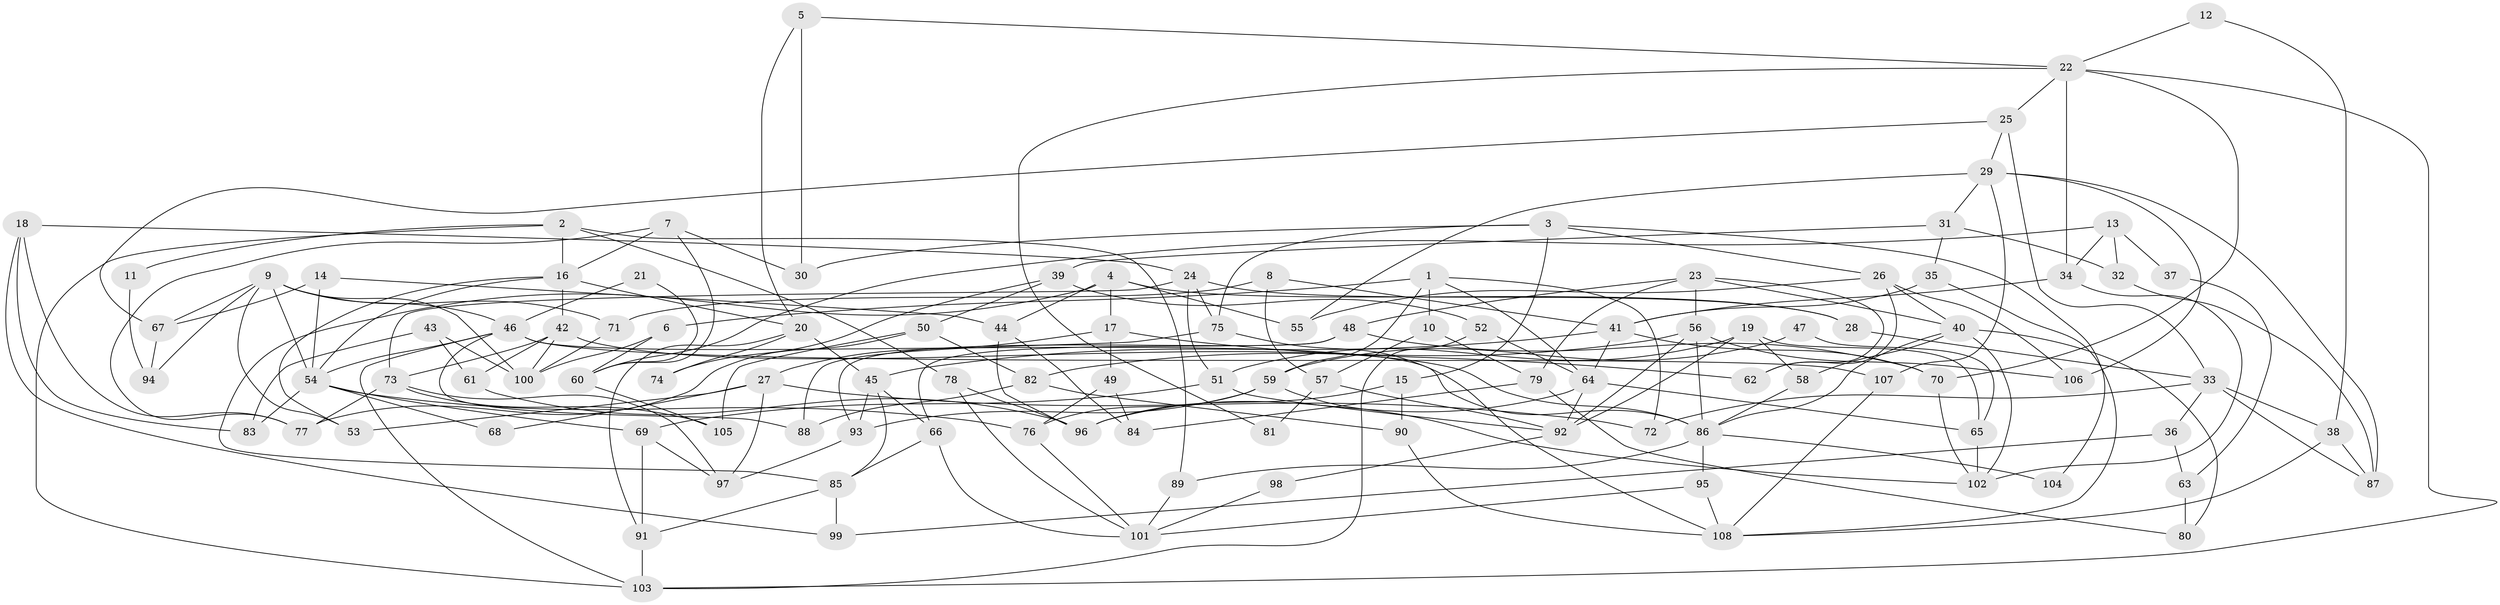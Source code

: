 // Generated by graph-tools (version 1.1) at 2025/01/03/09/25 03:01:58]
// undirected, 108 vertices, 216 edges
graph export_dot {
graph [start="1"]
  node [color=gray90,style=filled];
  1;
  2;
  3;
  4;
  5;
  6;
  7;
  8;
  9;
  10;
  11;
  12;
  13;
  14;
  15;
  16;
  17;
  18;
  19;
  20;
  21;
  22;
  23;
  24;
  25;
  26;
  27;
  28;
  29;
  30;
  31;
  32;
  33;
  34;
  35;
  36;
  37;
  38;
  39;
  40;
  41;
  42;
  43;
  44;
  45;
  46;
  47;
  48;
  49;
  50;
  51;
  52;
  53;
  54;
  55;
  56;
  57;
  58;
  59;
  60;
  61;
  62;
  63;
  64;
  65;
  66;
  67;
  68;
  69;
  70;
  71;
  72;
  73;
  74;
  75;
  76;
  77;
  78;
  79;
  80;
  81;
  82;
  83;
  84;
  85;
  86;
  87;
  88;
  89;
  90;
  91;
  92;
  93;
  94;
  95;
  96;
  97;
  98;
  99;
  100;
  101;
  102;
  103;
  104;
  105;
  106;
  107;
  108;
  1 -- 64;
  1 -- 72;
  1 -- 6;
  1 -- 10;
  1 -- 59;
  2 -- 103;
  2 -- 78;
  2 -- 11;
  2 -- 16;
  2 -- 89;
  3 -- 26;
  3 -- 30;
  3 -- 15;
  3 -- 75;
  3 -- 104;
  4 -- 28;
  4 -- 55;
  4 -- 17;
  4 -- 44;
  4 -- 85;
  5 -- 22;
  5 -- 20;
  5 -- 30;
  6 -- 100;
  6 -- 60;
  7 -- 77;
  7 -- 16;
  7 -- 30;
  7 -- 60;
  8 -- 57;
  8 -- 71;
  8 -- 41;
  9 -- 46;
  9 -- 54;
  9 -- 53;
  9 -- 67;
  9 -- 71;
  9 -- 94;
  9 -- 100;
  10 -- 79;
  10 -- 57;
  11 -- 94;
  12 -- 22;
  12 -- 38;
  13 -- 34;
  13 -- 60;
  13 -- 32;
  13 -- 37;
  14 -- 44;
  14 -- 67;
  14 -- 54;
  15 -- 90;
  15 -- 96;
  16 -- 20;
  16 -- 42;
  16 -- 53;
  16 -- 54;
  17 -- 62;
  17 -- 27;
  17 -- 49;
  18 -- 77;
  18 -- 83;
  18 -- 24;
  18 -- 99;
  19 -- 58;
  19 -- 65;
  19 -- 51;
  19 -- 92;
  20 -- 91;
  20 -- 45;
  20 -- 74;
  21 -- 60;
  21 -- 46;
  22 -- 70;
  22 -- 103;
  22 -- 25;
  22 -- 34;
  22 -- 81;
  23 -- 56;
  23 -- 48;
  23 -- 40;
  23 -- 62;
  23 -- 79;
  24 -- 73;
  24 -- 28;
  24 -- 51;
  24 -- 75;
  25 -- 29;
  25 -- 33;
  25 -- 67;
  26 -- 106;
  26 -- 40;
  26 -- 55;
  26 -- 62;
  27 -- 53;
  27 -- 68;
  27 -- 72;
  27 -- 97;
  28 -- 33;
  29 -- 107;
  29 -- 31;
  29 -- 55;
  29 -- 87;
  29 -- 106;
  31 -- 32;
  31 -- 39;
  31 -- 35;
  32 -- 87;
  33 -- 38;
  33 -- 36;
  33 -- 72;
  33 -- 87;
  34 -- 41;
  34 -- 102;
  35 -- 41;
  35 -- 108;
  36 -- 99;
  36 -- 63;
  37 -- 63;
  38 -- 108;
  38 -- 87;
  39 -- 50;
  39 -- 52;
  39 -- 74;
  40 -- 102;
  40 -- 58;
  40 -- 80;
  40 -- 86;
  41 -- 45;
  41 -- 64;
  41 -- 70;
  42 -- 86;
  42 -- 61;
  42 -- 73;
  42 -- 100;
  43 -- 61;
  43 -- 100;
  43 -- 83;
  44 -- 96;
  44 -- 84;
  45 -- 93;
  45 -- 85;
  45 -- 66;
  46 -- 86;
  46 -- 54;
  46 -- 88;
  46 -- 103;
  46 -- 107;
  47 -- 65;
  47 -- 59;
  48 -- 93;
  48 -- 70;
  48 -- 66;
  49 -- 76;
  49 -- 84;
  50 -- 82;
  50 -- 105;
  50 -- 77;
  51 -- 69;
  51 -- 92;
  52 -- 64;
  52 -- 103;
  54 -- 68;
  54 -- 69;
  54 -- 76;
  54 -- 83;
  56 -- 92;
  56 -- 86;
  56 -- 82;
  56 -- 106;
  57 -- 92;
  57 -- 81;
  58 -- 86;
  59 -- 76;
  59 -- 93;
  59 -- 102;
  60 -- 105;
  61 -- 96;
  63 -- 80;
  64 -- 92;
  64 -- 65;
  64 -- 96;
  65 -- 102;
  66 -- 85;
  66 -- 101;
  67 -- 94;
  69 -- 91;
  69 -- 97;
  70 -- 102;
  71 -- 100;
  73 -- 97;
  73 -- 77;
  73 -- 105;
  75 -- 88;
  75 -- 108;
  76 -- 101;
  78 -- 96;
  78 -- 101;
  79 -- 84;
  79 -- 80;
  82 -- 88;
  82 -- 90;
  85 -- 91;
  85 -- 99;
  86 -- 95;
  86 -- 89;
  86 -- 104;
  89 -- 101;
  90 -- 108;
  91 -- 103;
  92 -- 98;
  93 -- 97;
  95 -- 108;
  95 -- 101;
  98 -- 101;
  107 -- 108;
}
